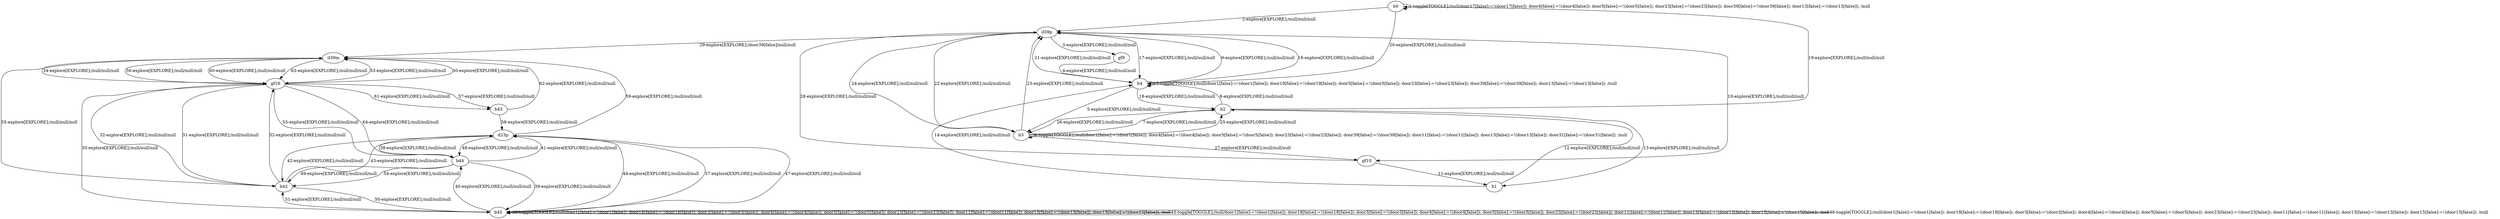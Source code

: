 # Total number of goals covered by this test: 1
# d23p --> d39m

digraph g {
"b0" -> "b0" [label = "1-toggle[TOGGLE];/null/door17[false]:=!(door17[false]); door4[false]:=!(door4[false]); door5[false]:=!(door5[false]); door23[false]:=!(door23[false]); door39[false]:=!(door39[false]); door13[false]:=!(door13[false]); /null"];
"b0" -> "d39p" [label = "2-explore[EXPLORE];/null/null/null"];
"d39p" -> "gf9" [label = "3-explore[EXPLORE];/null/null/null"];
"gf9" -> "b4" [label = "4-explore[EXPLORE];/null/null/null"];
"b4" -> "b3" [label = "5-explore[EXPLORE];/null/null/null"];
"b3" -> "b3" [label = "6-toggle[TOGGLE];/null/door1[false]:=!(door1[false]); door4[false]:=!(door4[false]); door5[false]:=!(door5[false]); door23[false]:=!(door23[false]); door39[false]:=!(door39[false]); door11[false]:=!(door11[false]); door13[false]:=!(door13[false]); door31[false]:=!(door31[false]); /null"];
"b3" -> "b2" [label = "7-explore[EXPLORE];/null/null/null"];
"b2" -> "b4" [label = "8-explore[EXPLORE];/null/null/null"];
"b4" -> "d39p" [label = "9-explore[EXPLORE];/null/null/null"];
"d39p" -> "gf10" [label = "10-explore[EXPLORE];/null/null/null"];
"gf10" -> "b1" [label = "11-explore[EXPLORE];/null/null/null"];
"b1" -> "b2" [label = "12-explore[EXPLORE];/null/null/null"];
"b2" -> "b1" [label = "13-explore[EXPLORE];/null/null/null"];
"b1" -> "b4" [label = "14-explore[EXPLORE];/null/null/null"];
"b4" -> "b4" [label = "15-toggle[TOGGLE];/null/door1[false]:=!(door1[false]); door19[false]:=!(door19[false]); door5[false]:=!(door5[false]); door23[false]:=!(door23[false]); door39[false]:=!(door39[false]); door13[false]:=!(door13[false]); /null"];
"b4" -> "d39p" [label = "16-explore[EXPLORE];/null/null/null"];
"d39p" -> "b4" [label = "17-explore[EXPLORE];/null/null/null"];
"b4" -> "b2" [label = "18-explore[EXPLORE];/null/null/null"];
"b2" -> "b0" [label = "19-explore[EXPLORE];/null/null/null"];
"b0" -> "b4" [label = "20-explore[EXPLORE];/null/null/null"];
"b4" -> "d39p" [label = "21-explore[EXPLORE];/null/null/null"];
"d39p" -> "b3" [label = "22-explore[EXPLORE];/null/null/null"];
"b3" -> "d39p" [label = "23-explore[EXPLORE];/null/null/null"];
"d39p" -> "b3" [label = "24-explore[EXPLORE];/null/null/null"];
"b3" -> "b2" [label = "25-explore[EXPLORE];/null/null/null"];
"b2" -> "b3" [label = "26-explore[EXPLORE];/null/null/null"];
"b3" -> "gf10" [label = "27-explore[EXPLORE];/null/null/null"];
"gf10" -> "d39p" [label = "28-explore[EXPLORE];/null/null/null"];
"d39p" -> "d39m" [label = "29-explore[EXPLORE];/door39[false]/null/null"];
"d39m" -> "gf16" [label = "30-explore[EXPLORE];/null/null/null"];
"gf16" -> "b42" [label = "31-explore[EXPLORE];/null/null/null"];
"b42" -> "gf16" [label = "32-explore[EXPLORE];/null/null/null"];
"gf16" -> "d39m" [label = "33-explore[EXPLORE];/null/null/null"];
"d39m" -> "gf16" [label = "34-explore[EXPLORE];/null/null/null"];
"gf16" -> "b45" [label = "35-explore[EXPLORE];/null/null/null"];
"b45" -> "b45" [label = "36-toggle[TOGGLE];/null/door1[false]:=!(door1[false]); door18[false]:=!(door18[false]); door3[false]:=!(door3[false]); door4[false]:=!(door4[false]); door5[false]:=!(door5[false]); door23[false]:=!(door23[false]); door11[false]:=!(door11[false]); door13[false]:=!(door13[false]); door15[false]:=!(door15[false]); /null"];
"b45" -> "d23p" [label = "37-explore[EXPLORE];/null/null/null"];
"d23p" -> "b44" [label = "38-explore[EXPLORE];/null/null/null"];
"b44" -> "b45" [label = "39-explore[EXPLORE];/null/null/null"];
"b45" -> "b44" [label = "40-explore[EXPLORE];/null/null/null"];
"b44" -> "d23p" [label = "41-explore[EXPLORE];/null/null/null"];
"d23p" -> "b42" [label = "42-explore[EXPLORE];/null/null/null"];
"b42" -> "d23p" [label = "43-explore[EXPLORE];/null/null/null"];
"d23p" -> "b45" [label = "44-explore[EXPLORE];/null/null/null"];
"b45" -> "b45" [label = "45-toggle[TOGGLE];/null/door1[false]:=!(door1[false]); door18[false]:=!(door18[false]); door3[false]:=!(door3[false]); door4[false]:=!(door4[false]); door5[false]:=!(door5[false]); door23[false]:=!(door23[false]); door11[false]:=!(door11[false]); door13[false]:=!(door13[false]); door15[false]:=!(door15[false]); /null"];
"b45" -> "b45" [label = "46-toggle[TOGGLE];/null/door1[false]:=!(door1[false]); door18[false]:=!(door18[false]); door3[false]:=!(door3[false]); door4[false]:=!(door4[false]); door5[false]:=!(door5[false]); door23[false]:=!(door23[false]); door11[false]:=!(door11[false]); door13[false]:=!(door13[false]); door15[false]:=!(door15[false]); /null"];
"b45" -> "d23p" [label = "47-explore[EXPLORE];/null/null/null"];
"d23p" -> "b44" [label = "48-explore[EXPLORE];/null/null/null"];
"b44" -> "b42" [label = "49-explore[EXPLORE];/null/null/null"];
"b42" -> "b45" [label = "50-explore[EXPLORE];/null/null/null"];
"b45" -> "b42" [label = "51-explore[EXPLORE];/null/null/null"];
"b42" -> "gf16" [label = "52-explore[EXPLORE];/null/null/null"];
"gf16" -> "b44" [label = "53-explore[EXPLORE];/null/null/null"];
"b44" -> "b42" [label = "54-explore[EXPLORE];/null/null/null"];
"b42" -> "d39m" [label = "55-explore[EXPLORE];/null/null/null"];
"d39m" -> "gf16" [label = "56-explore[EXPLORE];/null/null/null"];
"gf16" -> "b43" [label = "57-explore[EXPLORE];/null/null/null"];
"b43" -> "d23p" [label = "58-explore[EXPLORE];/null/null/null"];
"d23p" -> "d39m" [label = "59-explore[EXPLORE];/null/null/null"];
"d39m" -> "gf16" [label = "60-explore[EXPLORE];/null/null/null"];
"gf16" -> "b43" [label = "61-explore[EXPLORE];/null/null/null"];
"b43" -> "d39m" [label = "62-explore[EXPLORE];/null/null/null"];
"d39m" -> "gf16" [label = "63-explore[EXPLORE];/null/null/null"];
"gf16" -> "b44" [label = "64-explore[EXPLORE];/null/null/null"];
}
